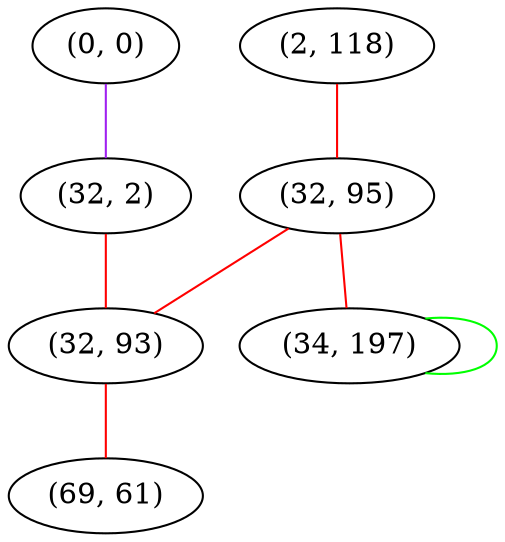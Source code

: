 graph "" {
"(0, 0)";
"(32, 2)";
"(2, 118)";
"(32, 95)";
"(34, 197)";
"(32, 93)";
"(69, 61)";
"(0, 0)" -- "(32, 2)"  [color=purple, key=0, weight=4];
"(32, 2)" -- "(32, 93)"  [color=red, key=0, weight=1];
"(2, 118)" -- "(32, 95)"  [color=red, key=0, weight=1];
"(32, 95)" -- "(34, 197)"  [color=red, key=0, weight=1];
"(32, 95)" -- "(32, 93)"  [color=red, key=0, weight=1];
"(34, 197)" -- "(34, 197)"  [color=green, key=0, weight=2];
"(32, 93)" -- "(69, 61)"  [color=red, key=0, weight=1];
}
